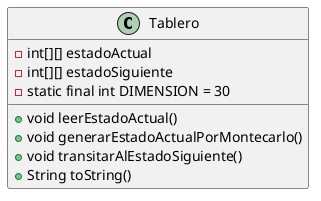 @startuml
    class Tablero {
        - int[][] estadoActual
        - int[][] estadoSiguiente
        - static final int DIMENSION = 30
        + void leerEstadoActual()
        + void generarEstadoActualPorMontecarlo()
        + void transitarAlEstadoSiguiente()
        + String toString()
    }


@enduml
